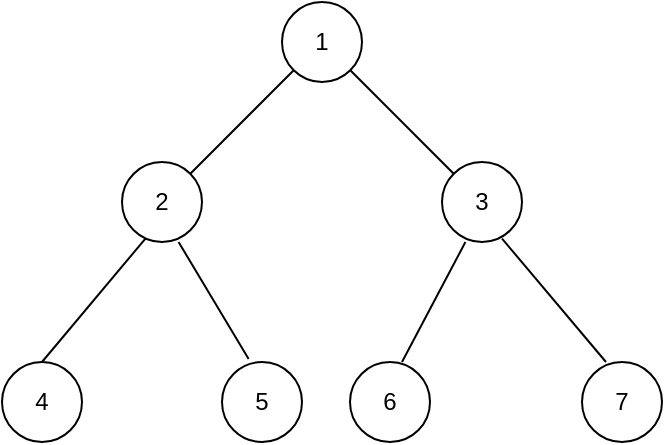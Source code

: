 <mxfile version="13.0.8" type="github"><diagram id="VBuTx57oUcGr0XO80Pia" name="Page-1"><mxGraphModel dx="1185" dy="704" grid="1" gridSize="10" guides="1" tooltips="1" connect="1" arrows="1" fold="1" page="1" pageScale="1" pageWidth="827" pageHeight="1169" math="0" shadow="0"><root><mxCell id="0"/><mxCell id="1" parent="0"/><mxCell id="gIWR865kjj4SgbhPzUzJ-18" value="1" style="ellipse;whiteSpace=wrap;html=1;aspect=fixed;" vertex="1" parent="1"><mxGeometry x="360" y="400" width="40" height="40" as="geometry"/></mxCell><mxCell id="gIWR865kjj4SgbhPzUzJ-19" value="" style="endArrow=none;html=1;entryX=0;entryY=1;entryDx=0;entryDy=0;exitX=1;exitY=0;exitDx=0;exitDy=0;" edge="1" parent="1" source="gIWR865kjj4SgbhPzUzJ-21" target="gIWR865kjj4SgbhPzUzJ-18"><mxGeometry width="50" height="50" relative="1" as="geometry"><mxPoint x="320" y="480" as="sourcePoint"/><mxPoint x="380" y="440" as="targetPoint"/></mxGeometry></mxCell><mxCell id="gIWR865kjj4SgbhPzUzJ-20" value="" style="endArrow=none;html=1;entryX=1;entryY=1;entryDx=0;entryDy=0;exitX=0;exitY=0;exitDx=0;exitDy=0;" edge="1" parent="1" source="gIWR865kjj4SgbhPzUzJ-22" target="gIWR865kjj4SgbhPzUzJ-18"><mxGeometry width="50" height="50" relative="1" as="geometry"><mxPoint x="440" y="480" as="sourcePoint"/><mxPoint x="384" y="440" as="targetPoint"/></mxGeometry></mxCell><mxCell id="gIWR865kjj4SgbhPzUzJ-21" value="2" style="ellipse;whiteSpace=wrap;html=1;aspect=fixed;" vertex="1" parent="1"><mxGeometry x="280" y="480" width="40" height="40" as="geometry"/></mxCell><mxCell id="gIWR865kjj4SgbhPzUzJ-22" value="3" style="ellipse;whiteSpace=wrap;html=1;aspect=fixed;" vertex="1" parent="1"><mxGeometry x="440" y="480" width="40" height="40" as="geometry"/></mxCell><mxCell id="gIWR865kjj4SgbhPzUzJ-23" value="" style="endArrow=none;html=1;entryX=1;entryY=1;entryDx=0;entryDy=0;exitX=0.333;exitY=-0.037;exitDx=0;exitDy=0;exitPerimeter=0;" edge="1" parent="1" source="gIWR865kjj4SgbhPzUzJ-28"><mxGeometry width="50" height="50" relative="1" as="geometry"><mxPoint x="359.998" y="571.718" as="sourcePoint"/><mxPoint x="308.282" y="520.002" as="targetPoint"/></mxGeometry></mxCell><mxCell id="gIWR865kjj4SgbhPzUzJ-24" value="" style="endArrow=none;html=1;entryX=1;entryY=1;entryDx=0;entryDy=0;" edge="1" parent="1"><mxGeometry width="50" height="50" relative="1" as="geometry"><mxPoint x="522" y="580" as="sourcePoint"/><mxPoint x="470.002" y="518.282" as="targetPoint"/><Array as="points"/></mxGeometry></mxCell><mxCell id="gIWR865kjj4SgbhPzUzJ-25" value="" style="endArrow=none;html=1;entryX=0;entryY=1;entryDx=0;entryDy=0;exitX=0.5;exitY=0;exitDx=0;exitDy=0;" edge="1" parent="1" source="gIWR865kjj4SgbhPzUzJ-27"><mxGeometry width="50" height="50" relative="1" as="geometry"><mxPoint x="240.002" y="569.998" as="sourcePoint"/><mxPoint x="291.718" y="518.282" as="targetPoint"/></mxGeometry></mxCell><mxCell id="gIWR865kjj4SgbhPzUzJ-26" value="" style="endArrow=none;html=1;entryX=0;entryY=1;entryDx=0;entryDy=0;" edge="1" parent="1"><mxGeometry width="50" height="50" relative="1" as="geometry"><mxPoint x="420" y="580" as="sourcePoint"/><mxPoint x="451.718" y="520.002" as="targetPoint"/></mxGeometry></mxCell><mxCell id="gIWR865kjj4SgbhPzUzJ-27" value="4" style="ellipse;whiteSpace=wrap;html=1;aspect=fixed;" vertex="1" parent="1"><mxGeometry x="220" y="580" width="40" height="40" as="geometry"/></mxCell><mxCell id="gIWR865kjj4SgbhPzUzJ-28" value="5" style="ellipse;whiteSpace=wrap;html=1;aspect=fixed;" vertex="1" parent="1"><mxGeometry x="330" y="580" width="40" height="40" as="geometry"/></mxCell><mxCell id="gIWR865kjj4SgbhPzUzJ-29" value="6" style="ellipse;whiteSpace=wrap;html=1;aspect=fixed;" vertex="1" parent="1"><mxGeometry x="394" y="580" width="40" height="40" as="geometry"/></mxCell><mxCell id="gIWR865kjj4SgbhPzUzJ-30" value="7" style="ellipse;whiteSpace=wrap;html=1;aspect=fixed;" vertex="1" parent="1"><mxGeometry x="510" y="580" width="40" height="40" as="geometry"/></mxCell></root></mxGraphModel></diagram></mxfile>